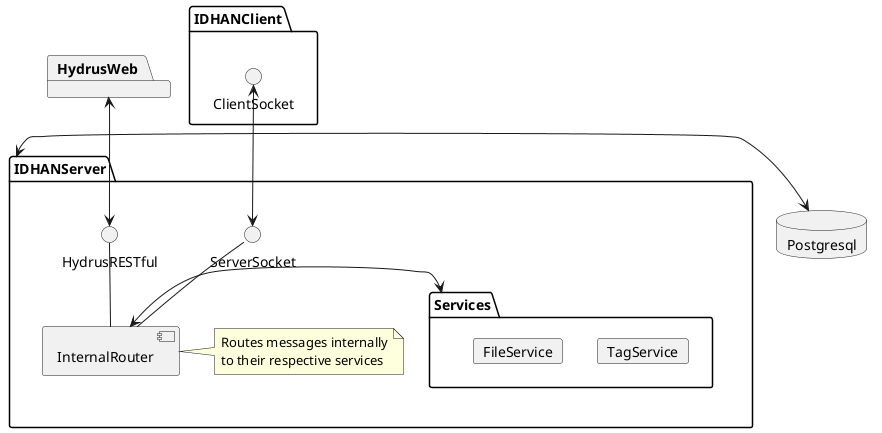 @startuml
'https://plantuml.com/deployment-diagram

package IDHANClient {
interface ClientSocket
}

package HydrusWeb{

}

package IDHANServer {
interface ServerSocket

component InternalRouter
ServerSocket -- InternalRouter

interface HydrusRESTful
HydrusRESTful -- InternalRouter

note right of InternalRouter
    Routes messages internally
    to their respective services
end note

package Services {
card TagService
card FileService
}

InternalRouter <-> Services

}

HydrusWeb <-d-> HydrusRESTful

ClientSocket <-d-> ServerSocket

database Postgresql
IDHANServer <-> Postgresql

newpage

package IDHANClient {
interface ClientSocket
interface HydrusRESTful
component Translator
Translator -l- ClientSocket
Translator -r- HydrusRESTful
}

package HydrusWeb{

}


package IDHANServer {
interface ServerSocket

component InternalRouter
ServerSocket -- InternalRouter



note right of InternalRouter
    Routes messages internally
    to their respective services
end note

package Services {
card TagService
card FileService
}

InternalRouter <-> Services

}

HydrusWeb <-d-> HydrusRESTful

ClientSocket <-d-> ServerSocket

database Postgresql
IDHANServer <-> Postgresql



@enduml





